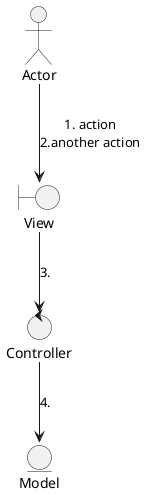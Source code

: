 @startuml Collaboration Diagram

actor Actor
boundary View
control Controller
entity Model

Actor --> (View) : 1. action\n2.another action
(View) --> (Controller) : 3.
(Controller) --> (Model) : 4.

@enduml